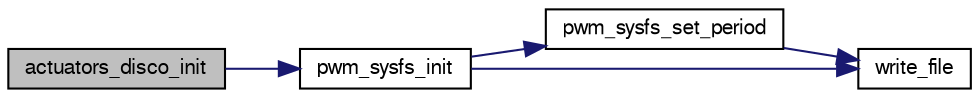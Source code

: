 digraph "actuators_disco_init"
{
  edge [fontname="FreeSans",fontsize="10",labelfontname="FreeSans",labelfontsize="10"];
  node [fontname="FreeSans",fontsize="10",shape=record];
  rankdir="LR";
  Node1 [label="actuators_disco_init",height=0.2,width=0.4,color="black", fillcolor="grey75", style="filled", fontcolor="black"];
  Node1 -> Node2 [color="midnightblue",fontsize="10",style="solid",fontname="FreeSans"];
  Node2 [label="pwm_sysfs_init",height=0.2,width=0.4,color="black", fillcolor="white", style="filled",URL="$pwm__sysfs_8c.html#adf37ab1100ee3be44941eb1cad61524d"];
  Node2 -> Node3 [color="midnightblue",fontsize="10",style="solid",fontname="FreeSans"];
  Node3 [label="pwm_sysfs_set_period",height=0.2,width=0.4,color="black", fillcolor="white", style="filled",URL="$pwm__sysfs_8c.html#a06e6802ca3a6585dac2523484f402131"];
  Node3 -> Node4 [color="midnightblue",fontsize="10",style="solid",fontname="FreeSans"];
  Node4 [label="write_file",height=0.2,width=0.4,color="black", fillcolor="white", style="filled",URL="$pwm__sysfs_8c.html#ad00f6141458677eb0aaee87f85c7954d"];
  Node2 -> Node4 [color="midnightblue",fontsize="10",style="solid",fontname="FreeSans"];
}
